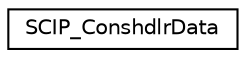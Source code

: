 digraph "Graphical Class Hierarchy"
{
 // LATEX_PDF_SIZE
  edge [fontname="Helvetica",fontsize="10",labelfontname="Helvetica",labelfontsize="10"];
  node [fontname="Helvetica",fontsize="10",shape=record];
  rankdir="LR";
  Node0 [label="SCIP_ConshdlrData",height=0.2,width=0.4,color="black", fillcolor="white", style="filled",URL="$struct_s_c_i_p___conshdlr_data.html",tooltip=" "];
}
